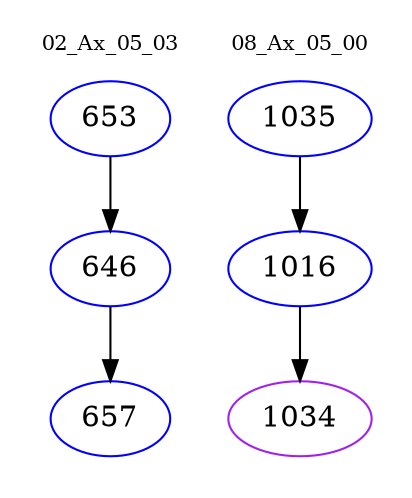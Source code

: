 digraph{
subgraph cluster_0 {
color = white
label = "02_Ax_05_03";
fontsize=10;
T0_653 [label="653", color="blue"]
T0_653 -> T0_646 [color="black"]
T0_646 [label="646", color="blue"]
T0_646 -> T0_657 [color="black"]
T0_657 [label="657", color="blue"]
}
subgraph cluster_1 {
color = white
label = "08_Ax_05_00";
fontsize=10;
T1_1035 [label="1035", color="blue"]
T1_1035 -> T1_1016 [color="black"]
T1_1016 [label="1016", color="blue"]
T1_1016 -> T1_1034 [color="black"]
T1_1034 [label="1034", color="purple"]
}
}
